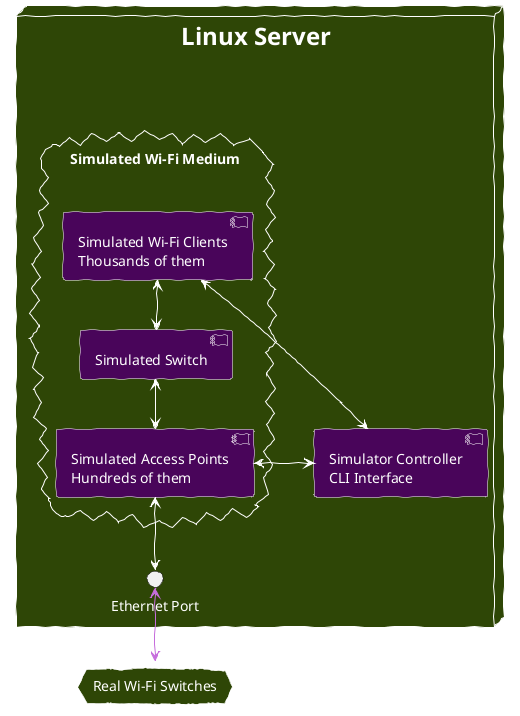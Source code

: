 @startuml "proj-wlan-sim"

skinparam handwritten true
skinparam nodesep 60
skinparam ranksep 50

skinparam node {
	BackgroundColor #2e4606
	BorderColor White
	FontColor White
	FontSize 24
}

skinparam cloud {
	BackgroundColor #2e4606
	BorderColor White
	FontColor White
}

skinparam component {
	BackgroundColor #49055a
	FontColor White
	BorderColor White
}

skinparam interface {
	FontColor White
}

node "Linux Server\n\n" as server1 {
	cloud "Simulated Wi-Fi Medium\n\n" as wifiMedium1 {
		component simClients1 [
			Simulated Wi-Fi Clients
			Thousands of them
		]
		component simAps1 [
			Simulated Access Points
			Hundreds of them
		]
		component simSwitch1 [
			Simulated Switch
		]
	}
	component simController1 [
		Simulator Controller
		CLI Interface
	]
	interface "Ethernet Port" as ethServer1
}

simClients1 <--> simSwitch1 #White
simSwitch1 <--> simAps1 #White
simAps1 <--> ethServer1 #White
simClients1 <-> simController1 #White
simAps1 <-> simController1 #White

cloud "Real Wi-Fi Switches" as wifiSwitches1

ethServer1 <--> wifiSwitches1 #c66ddc

@enduml
